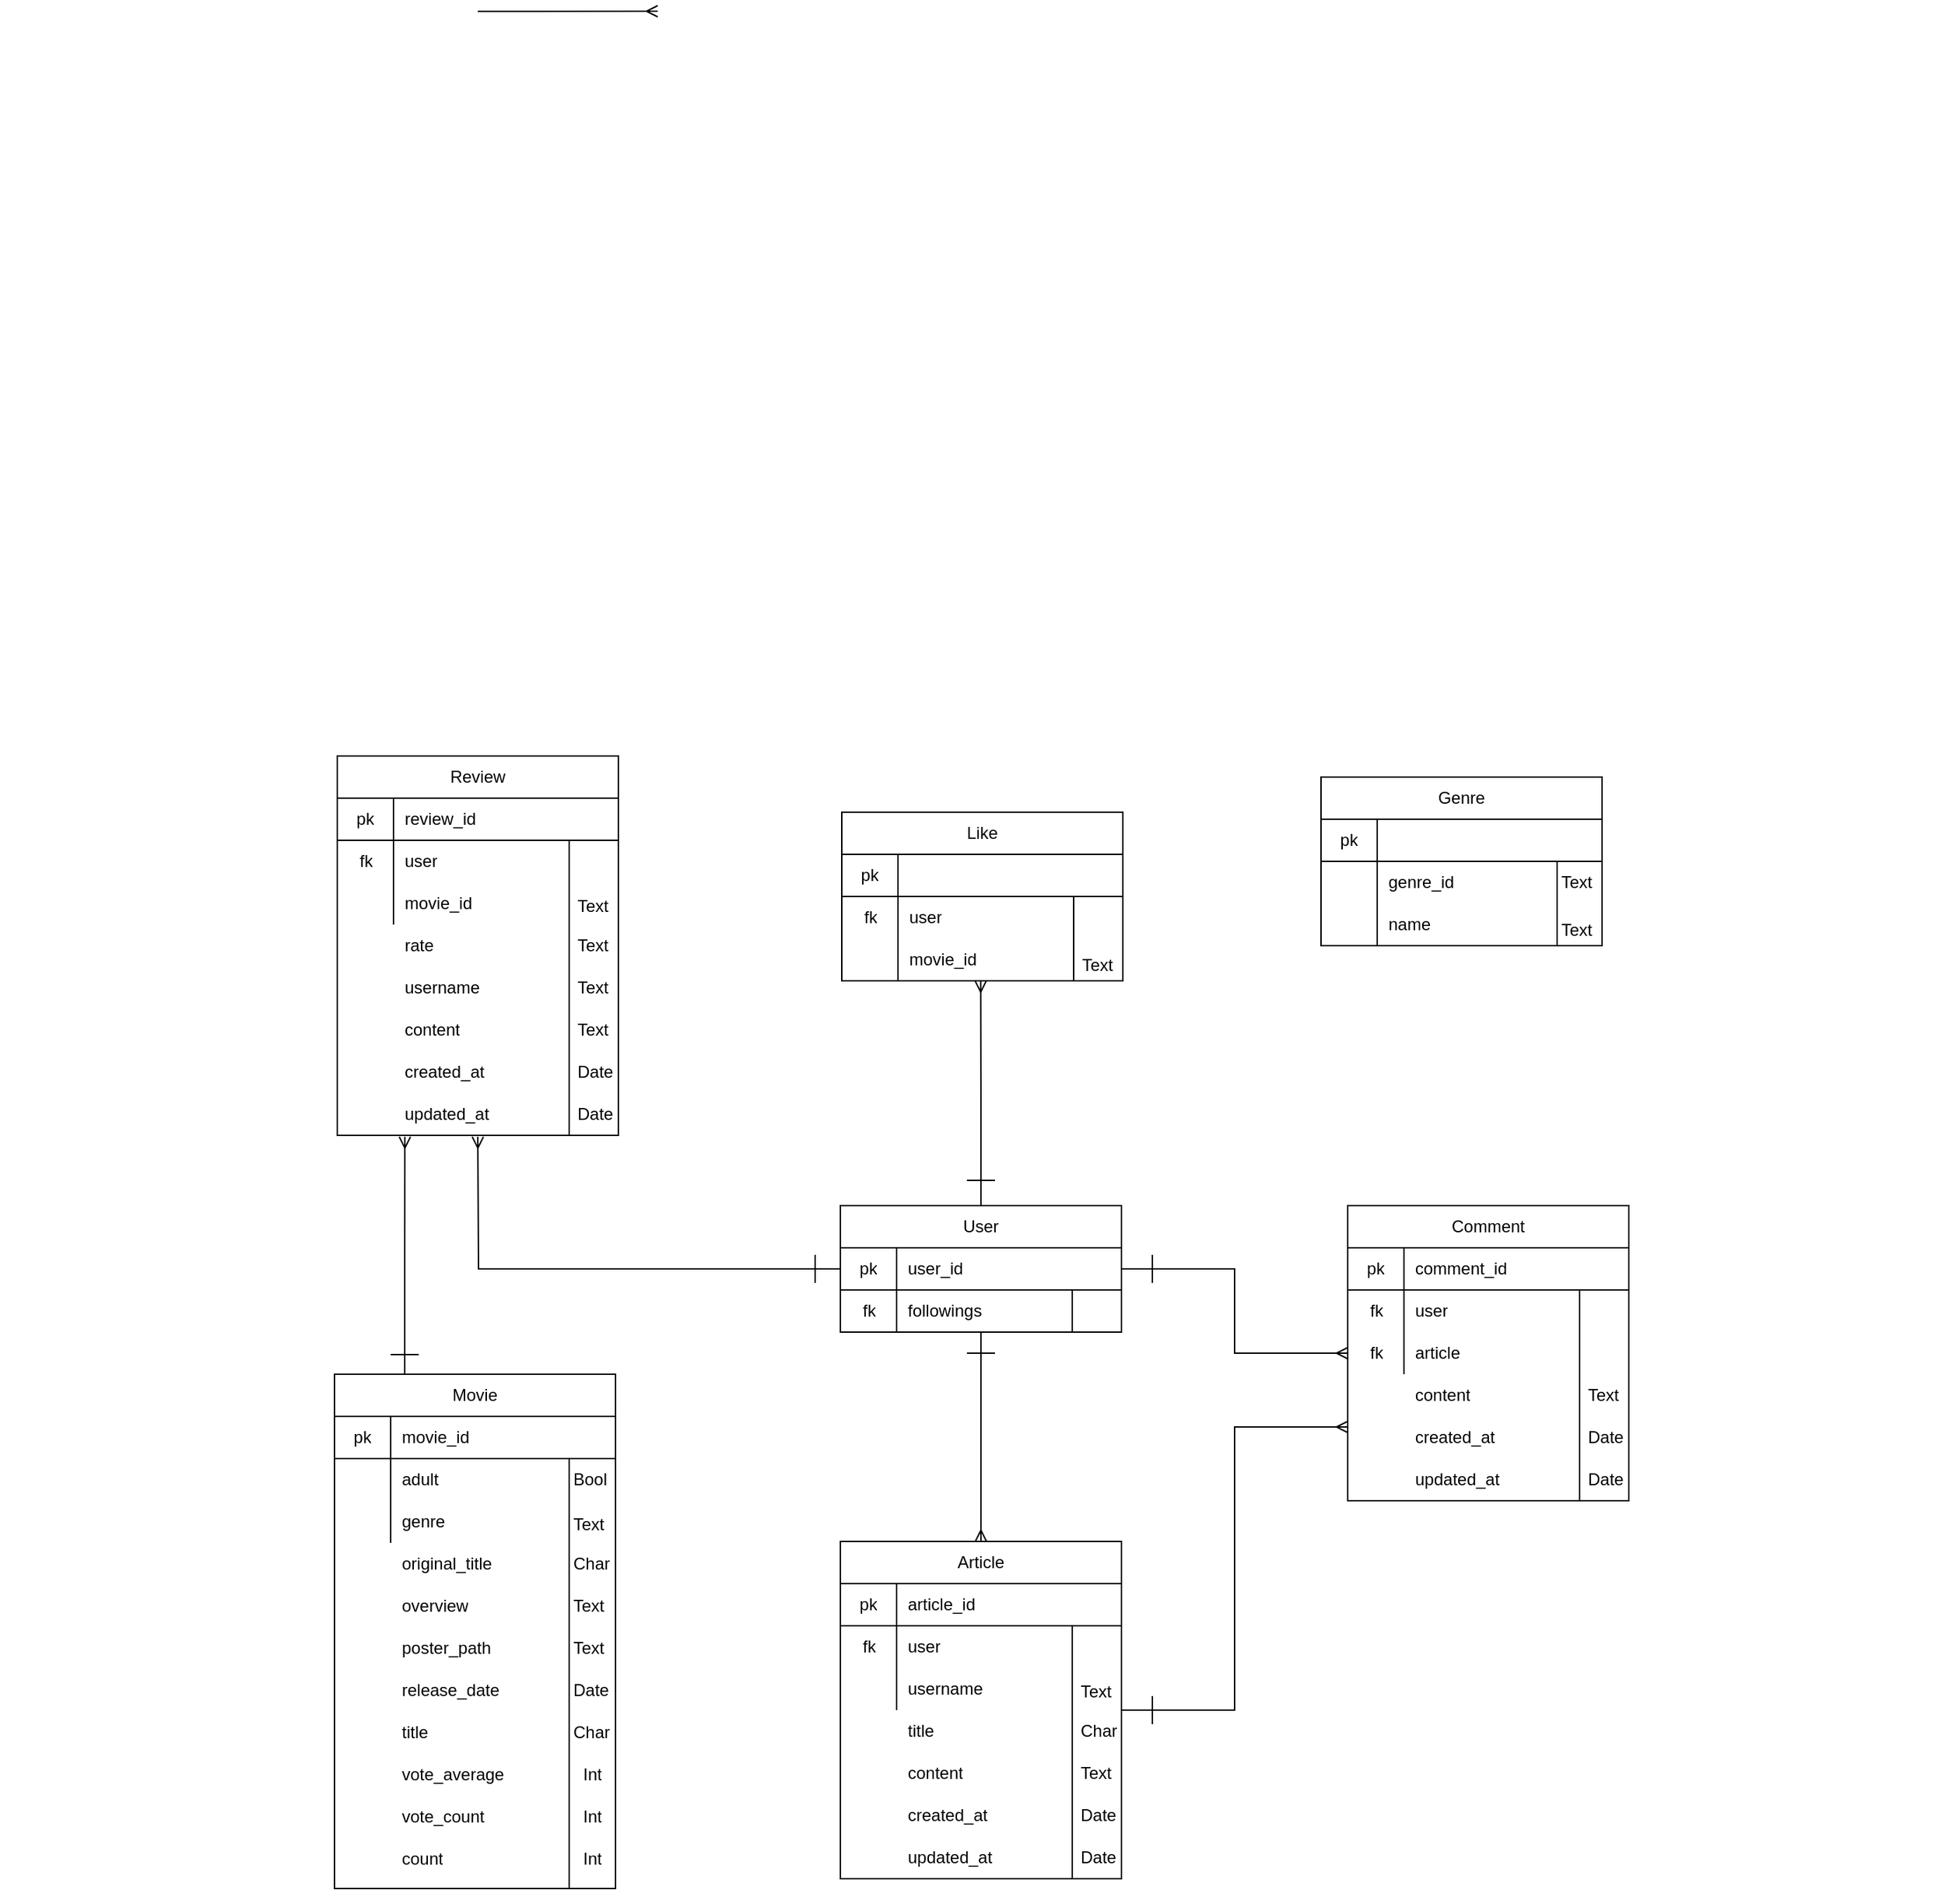 <mxfile version="14.6.13" type="device"><diagram id="C5RBs43oDa-KdzZeNtuy" name="Page-1"><mxGraphModel dx="1859" dy="953" grid="1" gridSize="10" guides="1" tooltips="1" connect="1" arrows="1" fold="1" page="1" pageScale="1" pageWidth="827" pageHeight="1169" math="0" shadow="0"><root><mxCell id="WIyWlLk6GJQsqaUBKTNV-0"/><mxCell id="WIyWlLk6GJQsqaUBKTNV-1" parent="WIyWlLk6GJQsqaUBKTNV-0"/><mxCell id="wO3WWl3nC3NKgHfBiNuv-195" value="" style="group;verticalAlign=middle;" vertex="1" connectable="0" parent="WIyWlLk6GJQsqaUBKTNV-1"><mxGeometry x="40" y="650" width="300" height="380" as="geometry"/></mxCell><mxCell id="zkfFHV4jXpPFQw0GAbJ--26" value="" style="endArrow=ERmany;shadow=0;strokeWidth=1;rounded=0;endFill=0;edgeStyle=elbowEdgeStyle;elbow=vertical;" parent="WIyWlLk6GJQsqaUBKTNV-1" edge="1"><mxGeometry x="0.5" y="41" relative="1" as="geometry"><mxPoint x="380" y="189.118" as="sourcePoint"/><mxPoint x="508" y="189.118" as="targetPoint"/><mxPoint x="-40" y="32" as="offset"/></mxGeometry></mxCell><mxCell id="wO3WWl3nC3NKgHfBiNuv-262" value="" style="group;verticalAlign=middle;" vertex="1" connectable="0" parent="WIyWlLk6GJQsqaUBKTNV-1"><mxGeometry x="980" y="730" width="443" height="580" as="geometry"/></mxCell><mxCell id="wO3WWl3nC3NKgHfBiNuv-263" value="" style="group" vertex="1" connectable="0" parent="wO3WWl3nC3NKgHfBiNuv-262"><mxGeometry width="443" height="580" as="geometry"/></mxCell><mxCell id="wO3WWl3nC3NKgHfBiNuv-264" value="" style="group" vertex="1" connectable="0" parent="wO3WWl3nC3NKgHfBiNuv-263"><mxGeometry y="4" width="233" height="515" as="geometry"/></mxCell><mxCell id="wO3WWl3nC3NKgHfBiNuv-265" value="" style="group" vertex="1" connectable="0" parent="wO3WWl3nC3NKgHfBiNuv-264"><mxGeometry width="200" height="120" as="geometry"/></mxCell><mxCell id="wO3WWl3nC3NKgHfBiNuv-266" value="&lt;span style=&quot;font-weight: 400&quot;&gt;Genre&lt;/span&gt;" style="shape=table;html=1;whiteSpace=wrap;startSize=30;container=1;collapsible=0;childLayout=tableLayout;fixedRows=1;rowLines=0;fontStyle=1;align=center;rounded=0;strokeWidth=1;fillColor=none;" vertex="1" parent="wO3WWl3nC3NKgHfBiNuv-265"><mxGeometry width="200" height="120" as="geometry"/></mxCell><mxCell id="wO3WWl3nC3NKgHfBiNuv-267" value="" style="shape=partialRectangle;html=1;whiteSpace=wrap;collapsible=0;dropTarget=0;pointerEvents=0;fillColor=none;top=0;left=0;bottom=1;right=0;points=[[0,0.5],[1,0.5]];portConstraint=eastwest;" vertex="1" parent="wO3WWl3nC3NKgHfBiNuv-266"><mxGeometry y="30" width="200" height="30" as="geometry"/></mxCell><mxCell id="wO3WWl3nC3NKgHfBiNuv-268" value="&lt;span style=&quot;text-align: left&quot;&gt;pk&lt;/span&gt;" style="shape=partialRectangle;html=1;whiteSpace=wrap;connectable=0;fillColor=none;top=0;left=0;bottom=0;right=0;overflow=hidden;" vertex="1" parent="wO3WWl3nC3NKgHfBiNuv-267"><mxGeometry width="40" height="30" as="geometry"/></mxCell><mxCell id="wO3WWl3nC3NKgHfBiNuv-269" value="" style="shape=partialRectangle;html=1;whiteSpace=wrap;connectable=0;fillColor=none;top=0;left=0;bottom=0;right=0;align=left;spacingLeft=6;overflow=hidden;" vertex="1" parent="wO3WWl3nC3NKgHfBiNuv-267"><mxGeometry x="40" width="160" height="30" as="geometry"/></mxCell><mxCell id="wO3WWl3nC3NKgHfBiNuv-270" value="" style="shape=partialRectangle;html=1;whiteSpace=wrap;collapsible=0;dropTarget=0;pointerEvents=0;fillColor=none;top=0;left=0;bottom=0;right=0;points=[[0,0.5],[1,0.5]];portConstraint=eastwest;" vertex="1" parent="wO3WWl3nC3NKgHfBiNuv-266"><mxGeometry y="60" width="200" height="30" as="geometry"/></mxCell><mxCell id="wO3WWl3nC3NKgHfBiNuv-271" value="" style="shape=partialRectangle;html=1;whiteSpace=wrap;connectable=0;fillColor=none;top=0;left=0;bottom=0;right=0;overflow=hidden;" vertex="1" parent="wO3WWl3nC3NKgHfBiNuv-270"><mxGeometry width="40" height="30" as="geometry"/></mxCell><mxCell id="wO3WWl3nC3NKgHfBiNuv-272" value="genre_id" style="shape=partialRectangle;html=1;whiteSpace=wrap;connectable=0;fillColor=none;top=0;left=0;bottom=0;right=0;align=left;spacingLeft=6;overflow=hidden;verticalAlign=middle;horizontal=1;allowArrows=1;recursiveResize=1;" vertex="1" parent="wO3WWl3nC3NKgHfBiNuv-270"><mxGeometry x="40" width="160" height="30" as="geometry"/></mxCell><mxCell id="wO3WWl3nC3NKgHfBiNuv-273" value="" style="shape=partialRectangle;html=1;whiteSpace=wrap;collapsible=0;dropTarget=0;pointerEvents=0;fillColor=none;top=0;left=0;bottom=0;right=0;points=[[0,0.5],[1,0.5]];portConstraint=eastwest;" vertex="1" parent="wO3WWl3nC3NKgHfBiNuv-266"><mxGeometry y="90" width="200" height="30" as="geometry"/></mxCell><mxCell id="wO3WWl3nC3NKgHfBiNuv-274" value="" style="shape=partialRectangle;html=1;whiteSpace=wrap;connectable=0;fillColor=none;top=0;left=0;bottom=0;right=0;overflow=hidden;" vertex="1" parent="wO3WWl3nC3NKgHfBiNuv-273"><mxGeometry width="40" height="30" as="geometry"/></mxCell><mxCell id="wO3WWl3nC3NKgHfBiNuv-275" value="name" style="shape=partialRectangle;html=1;whiteSpace=wrap;connectable=0;fillColor=none;top=0;left=0;bottom=0;right=0;align=left;spacingLeft=6;overflow=hidden;" vertex="1" parent="wO3WWl3nC3NKgHfBiNuv-273"><mxGeometry x="40" width="160" height="30" as="geometry"/></mxCell><mxCell id="wO3WWl3nC3NKgHfBiNuv-276" value="" style="shape=partialRectangle;html=1;whiteSpace=wrap;connectable=0;fillColor=none;top=0;left=0;bottom=0;right=0;align=left;spacingLeft=6;overflow=hidden;" vertex="1" parent="wO3WWl3nC3NKgHfBiNuv-265"><mxGeometry x="8" y="60" width="22" height="30" as="geometry"/></mxCell><mxCell id="wO3WWl3nC3NKgHfBiNuv-317" value="Text" style="shape=partialRectangle;html=1;whiteSpace=wrap;connectable=0;fillColor=none;top=0;left=0;bottom=0;right=0;align=left;spacingLeft=6;overflow=hidden;" vertex="1" parent="wO3WWl3nC3NKgHfBiNuv-264"><mxGeometry x="182" y="425" width="140" height="30" as="geometry"/></mxCell><mxCell id="wO3WWl3nC3NKgHfBiNuv-322" value="&lt;span style=&quot;font-weight: 400&quot;&gt;Comment&lt;/span&gt;" style="shape=table;html=1;whiteSpace=wrap;startSize=30;container=1;collapsible=0;childLayout=tableLayout;fixedRows=1;rowLines=0;fontStyle=1;align=center;rounded=0;strokeWidth=1;fillColor=none;" vertex="1" parent="wO3WWl3nC3NKgHfBiNuv-264"><mxGeometry x="19" y="305" width="200" height="210" as="geometry"/></mxCell><mxCell id="wO3WWl3nC3NKgHfBiNuv-323" value="" style="shape=partialRectangle;html=1;whiteSpace=wrap;collapsible=0;dropTarget=0;pointerEvents=0;fillColor=none;top=0;left=0;bottom=1;right=0;points=[[0,0.5],[1,0.5]];portConstraint=eastwest;" vertex="1" parent="wO3WWl3nC3NKgHfBiNuv-322"><mxGeometry y="30" width="200" height="30" as="geometry"/></mxCell><mxCell id="wO3WWl3nC3NKgHfBiNuv-324" value="&lt;span style=&quot;text-align: left&quot;&gt;pk&lt;/span&gt;" style="shape=partialRectangle;html=1;whiteSpace=wrap;connectable=0;fillColor=none;top=0;left=0;bottom=0;right=0;overflow=hidden;" vertex="1" parent="wO3WWl3nC3NKgHfBiNuv-323"><mxGeometry width="40" height="30" as="geometry"/></mxCell><mxCell id="wO3WWl3nC3NKgHfBiNuv-325" value="comment_id" style="shape=partialRectangle;html=1;whiteSpace=wrap;connectable=0;fillColor=none;top=0;left=0;bottom=0;right=0;align=left;spacingLeft=6;overflow=hidden;" vertex="1" parent="wO3WWl3nC3NKgHfBiNuv-323"><mxGeometry x="40" width="160" height="30" as="geometry"/></mxCell><mxCell id="wO3WWl3nC3NKgHfBiNuv-326" value="" style="shape=partialRectangle;html=1;whiteSpace=wrap;collapsible=0;dropTarget=0;pointerEvents=0;fillColor=none;top=0;left=0;bottom=0;right=0;points=[[0,0.5],[1,0.5]];portConstraint=eastwest;" vertex="1" parent="wO3WWl3nC3NKgHfBiNuv-322"><mxGeometry y="60" width="200" height="30" as="geometry"/></mxCell><mxCell id="wO3WWl3nC3NKgHfBiNuv-327" value="" style="shape=partialRectangle;html=1;whiteSpace=wrap;connectable=0;fillColor=none;top=0;left=0;bottom=0;right=0;overflow=hidden;" vertex="1" parent="wO3WWl3nC3NKgHfBiNuv-326"><mxGeometry width="40" height="30" as="geometry"/></mxCell><mxCell id="wO3WWl3nC3NKgHfBiNuv-328" value="user" style="shape=partialRectangle;html=1;whiteSpace=wrap;connectable=0;fillColor=none;top=0;left=0;bottom=0;right=0;align=left;spacingLeft=6;overflow=hidden;" vertex="1" parent="wO3WWl3nC3NKgHfBiNuv-326"><mxGeometry x="40" width="160" height="30" as="geometry"/></mxCell><mxCell id="wO3WWl3nC3NKgHfBiNuv-329" value="" style="shape=partialRectangle;html=1;whiteSpace=wrap;collapsible=0;dropTarget=0;pointerEvents=0;fillColor=none;top=0;left=0;bottom=0;right=0;points=[[0,0.5],[1,0.5]];portConstraint=eastwest;" vertex="1" parent="wO3WWl3nC3NKgHfBiNuv-322"><mxGeometry y="90" width="200" height="30" as="geometry"/></mxCell><mxCell id="wO3WWl3nC3NKgHfBiNuv-330" value="" style="shape=partialRectangle;html=1;whiteSpace=wrap;connectable=0;fillColor=none;top=0;left=0;bottom=0;right=0;overflow=hidden;" vertex="1" parent="wO3WWl3nC3NKgHfBiNuv-329"><mxGeometry width="40" height="30" as="geometry"/></mxCell><mxCell id="wO3WWl3nC3NKgHfBiNuv-331" value="article" style="shape=partialRectangle;html=1;whiteSpace=wrap;connectable=0;fillColor=none;top=0;left=0;bottom=0;right=0;align=left;spacingLeft=6;overflow=hidden;" vertex="1" parent="wO3WWl3nC3NKgHfBiNuv-329"><mxGeometry x="40" width="160" height="30" as="geometry"/></mxCell><mxCell id="wO3WWl3nC3NKgHfBiNuv-332" value="content" style="shape=partialRectangle;html=1;whiteSpace=wrap;connectable=0;fillColor=none;top=0;left=0;bottom=0;right=0;align=left;spacingLeft=6;overflow=hidden;" vertex="1" parent="wO3WWl3nC3NKgHfBiNuv-264"><mxGeometry x="59" y="425" width="140" height="30" as="geometry"/></mxCell><mxCell id="wO3WWl3nC3NKgHfBiNuv-334" value="created_at" style="shape=partialRectangle;html=1;whiteSpace=wrap;connectable=0;fillColor=none;top=0;left=0;bottom=0;right=0;align=left;spacingLeft=6;overflow=hidden;" vertex="1" parent="wO3WWl3nC3NKgHfBiNuv-264"><mxGeometry x="59" y="455" width="140" height="30" as="geometry"/></mxCell><mxCell id="wO3WWl3nC3NKgHfBiNuv-335" value="updated_at" style="shape=partialRectangle;html=1;whiteSpace=wrap;connectable=0;fillColor=none;top=0;left=0;bottom=0;right=0;align=left;spacingLeft=6;overflow=hidden;" vertex="1" parent="wO3WWl3nC3NKgHfBiNuv-264"><mxGeometry x="59" y="485" width="140" height="30" as="geometry"/></mxCell><mxCell id="wO3WWl3nC3NKgHfBiNuv-340" value="fk" style="shape=partialRectangle;html=1;whiteSpace=wrap;connectable=0;fillColor=none;top=0;left=0;bottom=0;right=0;align=left;spacingLeft=6;overflow=hidden;" vertex="1" parent="wO3WWl3nC3NKgHfBiNuv-264"><mxGeometry x="27" y="395" width="140" height="30" as="geometry"/></mxCell><mxCell id="wO3WWl3nC3NKgHfBiNuv-320" value="Date" style="shape=partialRectangle;html=1;whiteSpace=wrap;connectable=0;fillColor=none;top=0;left=0;bottom=0;right=0;align=left;spacingLeft=6;overflow=hidden;" vertex="1" parent="wO3WWl3nC3NKgHfBiNuv-264"><mxGeometry x="182" y="485" width="140" height="30" as="geometry"/></mxCell><mxCell id="wO3WWl3nC3NKgHfBiNuv-319" value="Date" style="shape=partialRectangle;html=1;whiteSpace=wrap;connectable=0;fillColor=none;top=0;left=0;bottom=0;right=0;align=left;spacingLeft=6;overflow=hidden;" vertex="1" parent="wO3WWl3nC3NKgHfBiNuv-264"><mxGeometry x="182" y="455" width="140" height="30" as="geometry"/></mxCell><mxCell id="wO3WWl3nC3NKgHfBiNuv-341" value="fk" style="shape=partialRectangle;html=1;whiteSpace=wrap;connectable=0;fillColor=none;top=0;left=0;bottom=0;right=0;align=left;spacingLeft=6;overflow=hidden;" vertex="1" parent="wO3WWl3nC3NKgHfBiNuv-264"><mxGeometry x="27" y="365" width="140" height="30" as="geometry"/></mxCell><mxCell id="wO3WWl3nC3NKgHfBiNuv-336" value="" style="line;strokeWidth=1;direction=south;html=1;perimeter=backbonePerimeter;points=[];outlineConnect=0;rounded=0;fillColor=none;" vertex="1" parent="wO3WWl3nC3NKgHfBiNuv-264"><mxGeometry x="179" y="365" width="10" height="150" as="geometry"/></mxCell><mxCell id="wO3WWl3nC3NKgHfBiNuv-337" value="" style="shape=partialRectangle;html=1;whiteSpace=wrap;connectable=0;fillColor=none;top=0;left=0;bottom=0;right=0;align=left;spacingLeft=6;overflow=hidden;" vertex="1" parent="wO3WWl3nC3NKgHfBiNuv-264"><mxGeometry x="179" y="365" width="140" height="30" as="geometry"/></mxCell><mxCell id="wO3WWl3nC3NKgHfBiNuv-277" value="" style="line;strokeWidth=1;direction=south;html=1;perimeter=backbonePerimeter;points=[];outlineConnect=0;rounded=0;fillColor=none;" vertex="1" parent="wO3WWl3nC3NKgHfBiNuv-262"><mxGeometry x="163" y="64" width="10" height="60" as="geometry"/></mxCell><mxCell id="wO3WWl3nC3NKgHfBiNuv-278" value="Text" style="shape=partialRectangle;html=1;whiteSpace=wrap;connectable=0;fillColor=none;top=0;left=0;bottom=0;right=0;align=left;spacingLeft=6;overflow=hidden;" vertex="1" parent="wO3WWl3nC3NKgHfBiNuv-262"><mxGeometry x="163" y="64" width="140" height="30" as="geometry"/></mxCell><mxCell id="wO3WWl3nC3NKgHfBiNuv-279" value="Text" style="shape=partialRectangle;html=1;whiteSpace=wrap;connectable=0;fillColor=none;top=0;left=0;bottom=0;right=0;align=left;spacingLeft=6;overflow=hidden;" vertex="1" parent="wO3WWl3nC3NKgHfBiNuv-262"><mxGeometry x="163" y="96" width="140" height="34" as="geometry"/></mxCell><mxCell id="wO3WWl3nC3NKgHfBiNuv-313" value="" style="group" vertex="1" connectable="0" parent="WIyWlLk6GJQsqaUBKTNV-1"><mxGeometry x="260" y="690" width="320" height="730" as="geometry"/></mxCell><mxCell id="wO3WWl3nC3NKgHfBiNuv-280" value="" style="group" vertex="1" connectable="0" parent="wO3WWl3nC3NKgHfBiNuv-313"><mxGeometry width="320" height="730" as="geometry"/></mxCell><mxCell id="wO3WWl3nC3NKgHfBiNuv-281" value="" style="group" vertex="1" connectable="0" parent="wO3WWl3nC3NKgHfBiNuv-280"><mxGeometry width="320" height="730" as="geometry"/></mxCell><mxCell id="wO3WWl3nC3NKgHfBiNuv-290" value="" style="group" vertex="1" connectable="0" parent="wO3WWl3nC3NKgHfBiNuv-281"><mxGeometry y="4" width="320" height="726" as="geometry"/></mxCell><mxCell id="wO3WWl3nC3NKgHfBiNuv-162" value="" style="group" vertex="1" connectable="0" parent="wO3WWl3nC3NKgHfBiNuv-290"><mxGeometry x="18" y="461" width="300" height="380" as="geometry"/></mxCell><mxCell id="wO3WWl3nC3NKgHfBiNuv-59" value="" style="group" vertex="1" connectable="0" parent="wO3WWl3nC3NKgHfBiNuv-162"><mxGeometry width="300" height="380" as="geometry"/></mxCell><mxCell id="wO3WWl3nC3NKgHfBiNuv-69" value="Char" style="shape=partialRectangle;html=1;whiteSpace=wrap;connectable=0;fillColor=none;top=0;left=0;bottom=0;right=0;align=left;spacingLeft=6;overflow=hidden;" vertex="1" parent="wO3WWl3nC3NKgHfBiNuv-59"><mxGeometry x="162" y="124" width="140" height="30" as="geometry"/></mxCell><mxCell id="wO3WWl3nC3NKgHfBiNuv-70" value="Text" style="shape=partialRectangle;html=1;whiteSpace=wrap;connectable=0;fillColor=none;top=0;left=0;bottom=0;right=0;align=left;spacingLeft=6;overflow=hidden;" vertex="1" parent="wO3WWl3nC3NKgHfBiNuv-59"><mxGeometry x="162" y="154" width="140" height="30" as="geometry"/></mxCell><mxCell id="wO3WWl3nC3NKgHfBiNuv-71" value="Text" style="shape=partialRectangle;html=1;whiteSpace=wrap;connectable=0;fillColor=none;top=0;left=0;bottom=0;right=0;align=left;spacingLeft=6;overflow=hidden;" vertex="1" parent="wO3WWl3nC3NKgHfBiNuv-59"><mxGeometry x="162" y="184" width="140" height="30" as="geometry"/></mxCell><mxCell id="wO3WWl3nC3NKgHfBiNuv-72" value="Date" style="shape=partialRectangle;html=1;whiteSpace=wrap;connectable=0;fillColor=none;top=0;left=0;bottom=0;right=0;align=left;spacingLeft=6;overflow=hidden;" vertex="1" parent="wO3WWl3nC3NKgHfBiNuv-59"><mxGeometry x="162" y="214" width="140" height="30" as="geometry"/></mxCell><mxCell id="wO3WWl3nC3NKgHfBiNuv-73" value="Char" style="shape=partialRectangle;html=1;whiteSpace=wrap;connectable=0;fillColor=none;top=0;left=0;bottom=0;right=0;align=left;spacingLeft=6;overflow=hidden;" vertex="1" parent="wO3WWl3nC3NKgHfBiNuv-59"><mxGeometry x="162" y="244" width="140" height="30" as="geometry"/></mxCell><mxCell id="wO3WWl3nC3NKgHfBiNuv-74" value="Int" style="shape=partialRectangle;html=1;whiteSpace=wrap;connectable=0;fillColor=none;top=0;left=0;bottom=0;right=0;align=left;spacingLeft=6;overflow=hidden;" vertex="1" parent="wO3WWl3nC3NKgHfBiNuv-59"><mxGeometry x="169" y="274" width="140" height="30" as="geometry"/></mxCell><mxCell id="wO3WWl3nC3NKgHfBiNuv-75" value="Int" style="shape=partialRectangle;html=1;whiteSpace=wrap;connectable=0;fillColor=none;top=0;left=0;bottom=0;right=0;align=left;spacingLeft=6;overflow=hidden;" vertex="1" parent="wO3WWl3nC3NKgHfBiNuv-59"><mxGeometry x="169" y="304" width="140" height="30" as="geometry"/></mxCell><mxCell id="wO3WWl3nC3NKgHfBiNuv-76" value="Int" style="shape=partialRectangle;html=1;whiteSpace=wrap;connectable=0;fillColor=none;top=0;left=0;bottom=0;right=0;align=left;spacingLeft=6;overflow=hidden;" vertex="1" parent="wO3WWl3nC3NKgHfBiNuv-59"><mxGeometry x="169" y="334" width="140" height="30" as="geometry"/></mxCell><mxCell id="wO3WWl3nC3NKgHfBiNuv-77" value="" style="group" vertex="1" connectable="0" parent="wO3WWl3nC3NKgHfBiNuv-59"><mxGeometry y="4" width="200" height="366" as="geometry"/></mxCell><mxCell id="wO3WWl3nC3NKgHfBiNuv-37" value="&lt;span style=&quot;font-weight: 400&quot;&gt;Movie&lt;/span&gt;" style="shape=table;html=1;whiteSpace=wrap;startSize=30;container=1;collapsible=0;childLayout=tableLayout;fixedRows=1;rowLines=0;fontStyle=1;align=center;rounded=0;strokeWidth=1;fillColor=none;" vertex="1" parent="wO3WWl3nC3NKgHfBiNuv-77"><mxGeometry width="200" height="366" as="geometry"/></mxCell><mxCell id="wO3WWl3nC3NKgHfBiNuv-38" value="" style="shape=partialRectangle;html=1;whiteSpace=wrap;collapsible=0;dropTarget=0;pointerEvents=0;fillColor=none;top=0;left=0;bottom=1;right=0;points=[[0,0.5],[1,0.5]];portConstraint=eastwest;" vertex="1" parent="wO3WWl3nC3NKgHfBiNuv-37"><mxGeometry y="30" width="200" height="30" as="geometry"/></mxCell><mxCell id="wO3WWl3nC3NKgHfBiNuv-39" value="&lt;span style=&quot;text-align: left&quot;&gt;pk&lt;/span&gt;" style="shape=partialRectangle;html=1;whiteSpace=wrap;connectable=0;fillColor=none;top=0;left=0;bottom=0;right=0;overflow=hidden;" vertex="1" parent="wO3WWl3nC3NKgHfBiNuv-38"><mxGeometry width="40" height="30" as="geometry"/></mxCell><mxCell id="wO3WWl3nC3NKgHfBiNuv-40" value="movie_id" style="shape=partialRectangle;html=1;whiteSpace=wrap;connectable=0;fillColor=none;top=0;left=0;bottom=0;right=0;align=left;spacingLeft=6;overflow=hidden;" vertex="1" parent="wO3WWl3nC3NKgHfBiNuv-38"><mxGeometry x="40" width="160" height="30" as="geometry"/></mxCell><mxCell id="wO3WWl3nC3NKgHfBiNuv-41" value="" style="shape=partialRectangle;html=1;whiteSpace=wrap;collapsible=0;dropTarget=0;pointerEvents=0;fillColor=none;top=0;left=0;bottom=0;right=0;points=[[0,0.5],[1,0.5]];portConstraint=eastwest;" vertex="1" parent="wO3WWl3nC3NKgHfBiNuv-37"><mxGeometry y="60" width="200" height="30" as="geometry"/></mxCell><mxCell id="wO3WWl3nC3NKgHfBiNuv-42" value="" style="shape=partialRectangle;html=1;whiteSpace=wrap;connectable=0;fillColor=none;top=0;left=0;bottom=0;right=0;overflow=hidden;" vertex="1" parent="wO3WWl3nC3NKgHfBiNuv-41"><mxGeometry width="40" height="30" as="geometry"/></mxCell><mxCell id="wO3WWl3nC3NKgHfBiNuv-43" value="adult" style="shape=partialRectangle;html=1;whiteSpace=wrap;connectable=0;fillColor=none;top=0;left=0;bottom=0;right=0;align=left;spacingLeft=6;overflow=hidden;" vertex="1" parent="wO3WWl3nC3NKgHfBiNuv-41"><mxGeometry x="40" width="160" height="30" as="geometry"/></mxCell><mxCell id="wO3WWl3nC3NKgHfBiNuv-44" value="" style="shape=partialRectangle;html=1;whiteSpace=wrap;collapsible=0;dropTarget=0;pointerEvents=0;fillColor=none;top=0;left=0;bottom=0;right=0;points=[[0,0.5],[1,0.5]];portConstraint=eastwest;" vertex="1" parent="wO3WWl3nC3NKgHfBiNuv-37"><mxGeometry y="90" width="200" height="30" as="geometry"/></mxCell><mxCell id="wO3WWl3nC3NKgHfBiNuv-45" value="" style="shape=partialRectangle;html=1;whiteSpace=wrap;connectable=0;fillColor=none;top=0;left=0;bottom=0;right=0;overflow=hidden;" vertex="1" parent="wO3WWl3nC3NKgHfBiNuv-44"><mxGeometry width="40" height="30" as="geometry"/></mxCell><mxCell id="wO3WWl3nC3NKgHfBiNuv-46" value="genre" style="shape=partialRectangle;html=1;whiteSpace=wrap;connectable=0;fillColor=none;top=0;left=0;bottom=0;right=0;align=left;spacingLeft=6;overflow=hidden;" vertex="1" parent="wO3WWl3nC3NKgHfBiNuv-44"><mxGeometry x="40" width="160" height="30" as="geometry"/></mxCell><mxCell id="wO3WWl3nC3NKgHfBiNuv-49" value="original_title" style="shape=partialRectangle;html=1;whiteSpace=wrap;connectable=0;fillColor=none;top=0;left=0;bottom=0;right=0;align=left;spacingLeft=6;overflow=hidden;" vertex="1" parent="wO3WWl3nC3NKgHfBiNuv-77"><mxGeometry x="40" y="120" width="140" height="30" as="geometry"/></mxCell><mxCell id="wO3WWl3nC3NKgHfBiNuv-50" value="overview" style="shape=partialRectangle;html=1;whiteSpace=wrap;connectable=0;fillColor=none;top=0;left=0;bottom=0;right=0;align=left;spacingLeft=6;overflow=hidden;" vertex="1" parent="wO3WWl3nC3NKgHfBiNuv-77"><mxGeometry x="40" y="150" width="140" height="30" as="geometry"/></mxCell><mxCell id="wO3WWl3nC3NKgHfBiNuv-51" value="poster_path" style="shape=partialRectangle;html=1;whiteSpace=wrap;connectable=0;fillColor=none;top=0;left=0;bottom=0;right=0;align=left;spacingLeft=6;overflow=hidden;" vertex="1" parent="wO3WWl3nC3NKgHfBiNuv-77"><mxGeometry x="40" y="180" width="140" height="30" as="geometry"/></mxCell><mxCell id="wO3WWl3nC3NKgHfBiNuv-52" value="release_date" style="shape=partialRectangle;html=1;whiteSpace=wrap;connectable=0;fillColor=none;top=0;left=0;bottom=0;right=0;align=left;spacingLeft=6;overflow=hidden;" vertex="1" parent="wO3WWl3nC3NKgHfBiNuv-77"><mxGeometry x="40" y="210" width="140" height="30" as="geometry"/></mxCell><mxCell id="wO3WWl3nC3NKgHfBiNuv-53" value="title" style="shape=partialRectangle;html=1;whiteSpace=wrap;connectable=0;fillColor=none;top=0;left=0;bottom=0;right=0;align=left;spacingLeft=6;overflow=hidden;" vertex="1" parent="wO3WWl3nC3NKgHfBiNuv-77"><mxGeometry x="40" y="240" width="140" height="30" as="geometry"/></mxCell><mxCell id="wO3WWl3nC3NKgHfBiNuv-54" value="vote_average" style="shape=partialRectangle;html=1;whiteSpace=wrap;connectable=0;fillColor=none;top=0;left=0;bottom=0;right=0;align=left;spacingLeft=6;overflow=hidden;" vertex="1" parent="wO3WWl3nC3NKgHfBiNuv-77"><mxGeometry x="40" y="270" width="140" height="30" as="geometry"/></mxCell><mxCell id="wO3WWl3nC3NKgHfBiNuv-55" value="vote_count" style="shape=partialRectangle;html=1;whiteSpace=wrap;connectable=0;fillColor=none;top=0;left=0;bottom=0;right=0;align=left;spacingLeft=6;overflow=hidden;" vertex="1" parent="wO3WWl3nC3NKgHfBiNuv-77"><mxGeometry x="40" y="300" width="140" height="30" as="geometry"/></mxCell><mxCell id="wO3WWl3nC3NKgHfBiNuv-56" value="count" style="shape=partialRectangle;html=1;whiteSpace=wrap;connectable=0;fillColor=none;top=0;left=0;bottom=0;right=0;align=left;spacingLeft=6;overflow=hidden;" vertex="1" parent="wO3WWl3nC3NKgHfBiNuv-77"><mxGeometry x="40" y="330" width="140" height="30" as="geometry"/></mxCell><mxCell id="wO3WWl3nC3NKgHfBiNuv-62" value="" style="line;strokeWidth=1;direction=south;html=1;perimeter=backbonePerimeter;points=[];outlineConnect=0;rounded=0;fillColor=none;" vertex="1" parent="wO3WWl3nC3NKgHfBiNuv-162"><mxGeometry x="162" y="64" width="10" height="306" as="geometry"/></mxCell><mxCell id="wO3WWl3nC3NKgHfBiNuv-67" value="Bool" style="shape=partialRectangle;html=1;whiteSpace=wrap;connectable=0;fillColor=none;top=0;left=0;bottom=0;right=0;align=left;spacingLeft=6;overflow=hidden;" vertex="1" parent="wO3WWl3nC3NKgHfBiNuv-162"><mxGeometry x="162" y="64" width="140" height="30" as="geometry"/></mxCell><mxCell id="wO3WWl3nC3NKgHfBiNuv-68" value="Text" style="shape=partialRectangle;html=1;whiteSpace=wrap;connectable=0;fillColor=none;top=0;left=0;bottom=0;right=0;align=left;spacingLeft=6;overflow=hidden;" vertex="1" parent="wO3WWl3nC3NKgHfBiNuv-162"><mxGeometry x="162" y="96" width="140" height="30" as="geometry"/></mxCell><mxCell id="wO3WWl3nC3NKgHfBiNuv-129" value="" style="group" vertex="1" connectable="0" parent="wO3WWl3nC3NKgHfBiNuv-290"><mxGeometry x="20" y="21" width="300" height="380" as="geometry"/></mxCell><mxCell id="wO3WWl3nC3NKgHfBiNuv-138" value="" style="group" vertex="1" connectable="0" parent="wO3WWl3nC3NKgHfBiNuv-129"><mxGeometry y="4" width="200" height="366" as="geometry"/></mxCell><mxCell id="wO3WWl3nC3NKgHfBiNuv-139" value="&lt;span style=&quot;font-weight: 400&quot;&gt;Review&lt;/span&gt;" style="shape=table;html=1;whiteSpace=wrap;startSize=30;container=1;collapsible=0;childLayout=tableLayout;fixedRows=1;rowLines=0;fontStyle=1;align=center;rounded=0;strokeWidth=1;fillColor=none;" vertex="1" parent="wO3WWl3nC3NKgHfBiNuv-138"><mxGeometry width="200" height="270" as="geometry"/></mxCell><mxCell id="wO3WWl3nC3NKgHfBiNuv-140" value="" style="shape=partialRectangle;html=1;whiteSpace=wrap;collapsible=0;dropTarget=0;pointerEvents=0;fillColor=none;top=0;left=0;bottom=1;right=0;points=[[0,0.5],[1,0.5]];portConstraint=eastwest;" vertex="1" parent="wO3WWl3nC3NKgHfBiNuv-139"><mxGeometry y="30" width="200" height="30" as="geometry"/></mxCell><mxCell id="wO3WWl3nC3NKgHfBiNuv-141" value="&lt;span style=&quot;text-align: left&quot;&gt;pk&lt;/span&gt;" style="shape=partialRectangle;html=1;whiteSpace=wrap;connectable=0;fillColor=none;top=0;left=0;bottom=0;right=0;overflow=hidden;" vertex="1" parent="wO3WWl3nC3NKgHfBiNuv-140"><mxGeometry width="40" height="30" as="geometry"/></mxCell><mxCell id="wO3WWl3nC3NKgHfBiNuv-142" value="review_id" style="shape=partialRectangle;html=1;whiteSpace=wrap;connectable=0;fillColor=none;top=0;left=0;bottom=0;right=0;align=left;spacingLeft=6;overflow=hidden;" vertex="1" parent="wO3WWl3nC3NKgHfBiNuv-140"><mxGeometry x="40" width="160" height="30" as="geometry"/></mxCell><mxCell id="wO3WWl3nC3NKgHfBiNuv-143" value="" style="shape=partialRectangle;html=1;whiteSpace=wrap;collapsible=0;dropTarget=0;pointerEvents=0;fillColor=none;top=0;left=0;bottom=0;right=0;points=[[0,0.5],[1,0.5]];portConstraint=eastwest;" vertex="1" parent="wO3WWl3nC3NKgHfBiNuv-139"><mxGeometry y="60" width="200" height="30" as="geometry"/></mxCell><mxCell id="wO3WWl3nC3NKgHfBiNuv-144" value="" style="shape=partialRectangle;html=1;whiteSpace=wrap;connectable=0;fillColor=none;top=0;left=0;bottom=0;right=0;overflow=hidden;" vertex="1" parent="wO3WWl3nC3NKgHfBiNuv-143"><mxGeometry width="40" height="30" as="geometry"/></mxCell><mxCell id="wO3WWl3nC3NKgHfBiNuv-145" value="user" style="shape=partialRectangle;html=1;whiteSpace=wrap;connectable=0;fillColor=none;top=0;left=0;bottom=0;right=0;align=left;spacingLeft=6;overflow=hidden;" vertex="1" parent="wO3WWl3nC3NKgHfBiNuv-143"><mxGeometry x="40" width="160" height="30" as="geometry"/></mxCell><mxCell id="wO3WWl3nC3NKgHfBiNuv-146" value="" style="shape=partialRectangle;html=1;whiteSpace=wrap;collapsible=0;dropTarget=0;pointerEvents=0;fillColor=none;top=0;left=0;bottom=0;right=0;points=[[0,0.5],[1,0.5]];portConstraint=eastwest;" vertex="1" parent="wO3WWl3nC3NKgHfBiNuv-139"><mxGeometry y="90" width="200" height="30" as="geometry"/></mxCell><mxCell id="wO3WWl3nC3NKgHfBiNuv-147" value="" style="shape=partialRectangle;html=1;whiteSpace=wrap;connectable=0;fillColor=none;top=0;left=0;bottom=0;right=0;overflow=hidden;" vertex="1" parent="wO3WWl3nC3NKgHfBiNuv-146"><mxGeometry width="40" height="30" as="geometry"/></mxCell><mxCell id="wO3WWl3nC3NKgHfBiNuv-148" value="movie_id" style="shape=partialRectangle;html=1;whiteSpace=wrap;connectable=0;fillColor=none;top=0;left=0;bottom=0;right=0;align=left;spacingLeft=6;overflow=hidden;" vertex="1" parent="wO3WWl3nC3NKgHfBiNuv-146"><mxGeometry x="40" width="160" height="30" as="geometry"/></mxCell><mxCell id="wO3WWl3nC3NKgHfBiNuv-149" value="rate" style="shape=partialRectangle;html=1;whiteSpace=wrap;connectable=0;fillColor=none;top=0;left=0;bottom=0;right=0;align=left;spacingLeft=6;overflow=hidden;" vertex="1" parent="wO3WWl3nC3NKgHfBiNuv-138"><mxGeometry x="40" y="120" width="140" height="30" as="geometry"/></mxCell><mxCell id="wO3WWl3nC3NKgHfBiNuv-150" value="username" style="shape=partialRectangle;html=1;whiteSpace=wrap;connectable=0;fillColor=none;top=0;left=0;bottom=0;right=0;align=left;spacingLeft=6;overflow=hidden;" vertex="1" parent="wO3WWl3nC3NKgHfBiNuv-138"><mxGeometry x="40" y="150" width="140" height="30" as="geometry"/></mxCell><mxCell id="wO3WWl3nC3NKgHfBiNuv-151" value="content" style="shape=partialRectangle;html=1;whiteSpace=wrap;connectable=0;fillColor=none;top=0;left=0;bottom=0;right=0;align=left;spacingLeft=6;overflow=hidden;" vertex="1" parent="wO3WWl3nC3NKgHfBiNuv-138"><mxGeometry x="40" y="180" width="140" height="30" as="geometry"/></mxCell><mxCell id="wO3WWl3nC3NKgHfBiNuv-152" value="created_at" style="shape=partialRectangle;html=1;whiteSpace=wrap;connectable=0;fillColor=none;top=0;left=0;bottom=0;right=0;align=left;spacingLeft=6;overflow=hidden;" vertex="1" parent="wO3WWl3nC3NKgHfBiNuv-138"><mxGeometry x="40" y="210" width="140" height="30" as="geometry"/></mxCell><mxCell id="wO3WWl3nC3NKgHfBiNuv-153" value="updated_at" style="shape=partialRectangle;html=1;whiteSpace=wrap;connectable=0;fillColor=none;top=0;left=0;bottom=0;right=0;align=left;spacingLeft=6;overflow=hidden;" vertex="1" parent="wO3WWl3nC3NKgHfBiNuv-138"><mxGeometry x="40" y="240" width="140" height="30" as="geometry"/></mxCell><mxCell id="wO3WWl3nC3NKgHfBiNuv-160" value="fk" style="shape=partialRectangle;html=1;whiteSpace=wrap;connectable=0;fillColor=none;top=0;left=0;bottom=0;right=0;align=left;spacingLeft=6;overflow=hidden;" vertex="1" parent="wO3WWl3nC3NKgHfBiNuv-138"><mxGeometry x="8" y="60" width="140" height="30" as="geometry"/></mxCell><mxCell id="wO3WWl3nC3NKgHfBiNuv-161" value="" style="group" vertex="1" connectable="0" parent="wO3WWl3nC3NKgHfBiNuv-129"><mxGeometry x="163" y="124" width="140" height="150" as="geometry"/></mxCell><mxCell id="wO3WWl3nC3NKgHfBiNuv-130" value="Text" style="shape=partialRectangle;html=1;whiteSpace=wrap;connectable=0;fillColor=none;top=0;left=0;bottom=0;right=0;align=left;spacingLeft=6;overflow=hidden;" vertex="1" parent="wO3WWl3nC3NKgHfBiNuv-161"><mxGeometry width="140" height="30" as="geometry"/></mxCell><mxCell id="wO3WWl3nC3NKgHfBiNuv-131" value="Text" style="shape=partialRectangle;html=1;whiteSpace=wrap;connectable=0;fillColor=none;top=0;left=0;bottom=0;right=0;align=left;spacingLeft=6;overflow=hidden;" vertex="1" parent="wO3WWl3nC3NKgHfBiNuv-161"><mxGeometry y="30" width="140" height="30" as="geometry"/></mxCell><mxCell id="wO3WWl3nC3NKgHfBiNuv-132" value="Text" style="shape=partialRectangle;html=1;whiteSpace=wrap;connectable=0;fillColor=none;top=0;left=0;bottom=0;right=0;align=left;spacingLeft=6;overflow=hidden;" vertex="1" parent="wO3WWl3nC3NKgHfBiNuv-161"><mxGeometry y="60" width="140" height="30" as="geometry"/></mxCell><mxCell id="wO3WWl3nC3NKgHfBiNuv-133" value="Date" style="shape=partialRectangle;html=1;whiteSpace=wrap;connectable=0;fillColor=none;top=0;left=0;bottom=0;right=0;align=left;spacingLeft=6;overflow=hidden;" vertex="1" parent="wO3WWl3nC3NKgHfBiNuv-161"><mxGeometry y="90" width="140" height="30" as="geometry"/></mxCell><mxCell id="wO3WWl3nC3NKgHfBiNuv-134" value="Date" style="shape=partialRectangle;html=1;whiteSpace=wrap;connectable=0;fillColor=none;top=0;left=0;bottom=0;right=0;align=left;spacingLeft=6;overflow=hidden;" vertex="1" parent="wO3WWl3nC3NKgHfBiNuv-161"><mxGeometry y="120" width="140" height="30" as="geometry"/></mxCell><mxCell id="wO3WWl3nC3NKgHfBiNuv-157" value="" style="line;strokeWidth=1;direction=south;html=1;perimeter=backbonePerimeter;points=[];outlineConnect=0;rounded=0;fillColor=none;" vertex="1" parent="wO3WWl3nC3NKgHfBiNuv-290"><mxGeometry x="180" y="85" width="10" height="210" as="geometry"/></mxCell><mxCell id="wO3WWl3nC3NKgHfBiNuv-158" value="" style="shape=partialRectangle;html=1;whiteSpace=wrap;connectable=0;fillColor=none;top=0;left=0;bottom=0;right=0;align=left;spacingLeft=6;overflow=hidden;" vertex="1" parent="wO3WWl3nC3NKgHfBiNuv-290"><mxGeometry x="180" y="85" width="140" height="30" as="geometry"/></mxCell><mxCell id="wO3WWl3nC3NKgHfBiNuv-159" value="Text" style="shape=partialRectangle;html=1;whiteSpace=wrap;connectable=0;fillColor=none;top=0;left=0;bottom=0;right=0;align=left;spacingLeft=6;overflow=hidden;" vertex="1" parent="wO3WWl3nC3NKgHfBiNuv-290"><mxGeometry x="183" y="117" width="140" height="30" as="geometry"/></mxCell><mxCell id="wO3WWl3nC3NKgHfBiNuv-402" value="" style="line;strokeWidth=1;html=1;rounded=0;fontSize=11;fillColor=none;" vertex="1" parent="wO3WWl3nC3NKgHfBiNuv-290"><mxGeometry x="58" y="446" width="20" height="10" as="geometry"/></mxCell><mxCell id="wO3WWl3nC3NKgHfBiNuv-314" value="" style="group" vertex="1" connectable="0" parent="WIyWlLk6GJQsqaUBKTNV-1"><mxGeometry x="545" y="741" width="396" height="674" as="geometry"/></mxCell><mxCell id="wO3WWl3nC3NKgHfBiNuv-315" value="" style="group" vertex="1" connectable="0" parent="wO3WWl3nC3NKgHfBiNuv-314"><mxGeometry x="-60" y="-30" width="456" height="704" as="geometry"/></mxCell><mxCell id="wO3WWl3nC3NKgHfBiNuv-316" value="" style="group" vertex="1" connectable="0" parent="wO3WWl3nC3NKgHfBiNuv-315"><mxGeometry width="456" height="704" as="geometry"/></mxCell><mxCell id="wO3WWl3nC3NKgHfBiNuv-321" value="" style="group" vertex="1" connectable="0" parent="wO3WWl3nC3NKgHfBiNuv-316"><mxGeometry y="4" width="456" height="700" as="geometry"/></mxCell><mxCell id="wO3WWl3nC3NKgHfBiNuv-362" value="" style="group" vertex="1" connectable="0" parent="wO3WWl3nC3NKgHfBiNuv-321"><mxGeometry x="153" y="320" width="303" height="380" as="geometry"/></mxCell><mxCell id="wO3WWl3nC3NKgHfBiNuv-363" value="" style="group" vertex="1" connectable="0" parent="wO3WWl3nC3NKgHfBiNuv-362"><mxGeometry width="303" height="380" as="geometry"/></mxCell><mxCell id="wO3WWl3nC3NKgHfBiNuv-365" value="" style="group" vertex="1" connectable="0" parent="wO3WWl3nC3NKgHfBiNuv-363"><mxGeometry y="4" width="303" height="366" as="geometry"/></mxCell><mxCell id="wO3WWl3nC3NKgHfBiNuv-385" value="" style="group" vertex="1" connectable="0" parent="wO3WWl3nC3NKgHfBiNuv-365"><mxGeometry width="200" height="90" as="geometry"/></mxCell><mxCell id="wO3WWl3nC3NKgHfBiNuv-366" value="&lt;span style=&quot;font-weight: 400&quot;&gt;User&lt;/span&gt;" style="shape=table;html=1;whiteSpace=wrap;startSize=30;container=1;collapsible=0;childLayout=tableLayout;fixedRows=1;rowLines=0;fontStyle=1;align=center;rounded=0;strokeWidth=1;fillColor=none;" vertex="1" parent="wO3WWl3nC3NKgHfBiNuv-385"><mxGeometry width="200" height="90" as="geometry"/></mxCell><mxCell id="wO3WWl3nC3NKgHfBiNuv-367" value="" style="shape=partialRectangle;html=1;whiteSpace=wrap;collapsible=0;dropTarget=0;pointerEvents=0;fillColor=none;top=0;left=0;bottom=1;right=0;points=[[0,0.5],[1,0.5]];portConstraint=eastwest;" vertex="1" parent="wO3WWl3nC3NKgHfBiNuv-366"><mxGeometry y="30" width="200" height="30" as="geometry"/></mxCell><mxCell id="wO3WWl3nC3NKgHfBiNuv-368" value="&lt;span style=&quot;text-align: left&quot;&gt;pk&lt;/span&gt;" style="shape=partialRectangle;html=1;whiteSpace=wrap;connectable=0;fillColor=none;top=0;left=0;bottom=0;right=0;overflow=hidden;" vertex="1" parent="wO3WWl3nC3NKgHfBiNuv-367"><mxGeometry width="40" height="30" as="geometry"/></mxCell><mxCell id="wO3WWl3nC3NKgHfBiNuv-369" value="user_id" style="shape=partialRectangle;html=1;whiteSpace=wrap;connectable=0;fillColor=none;top=0;left=0;bottom=0;right=0;align=left;spacingLeft=6;overflow=hidden;" vertex="1" parent="wO3WWl3nC3NKgHfBiNuv-367"><mxGeometry x="40" width="160" height="30" as="geometry"/></mxCell><mxCell id="wO3WWl3nC3NKgHfBiNuv-370" value="" style="shape=partialRectangle;html=1;whiteSpace=wrap;collapsible=0;dropTarget=0;pointerEvents=0;fillColor=none;top=0;left=0;bottom=0;right=0;points=[[0,0.5],[1,0.5]];portConstraint=eastwest;" vertex="1" parent="wO3WWl3nC3NKgHfBiNuv-366"><mxGeometry y="60" width="200" height="30" as="geometry"/></mxCell><mxCell id="wO3WWl3nC3NKgHfBiNuv-371" value="" style="shape=partialRectangle;html=1;whiteSpace=wrap;connectable=0;fillColor=none;top=0;left=0;bottom=0;right=0;overflow=hidden;" vertex="1" parent="wO3WWl3nC3NKgHfBiNuv-370"><mxGeometry width="40" height="30" as="geometry"/></mxCell><mxCell id="wO3WWl3nC3NKgHfBiNuv-372" value="followings" style="shape=partialRectangle;html=1;whiteSpace=wrap;connectable=0;fillColor=none;top=0;left=0;bottom=0;right=0;align=left;spacingLeft=6;overflow=hidden;" vertex="1" parent="wO3WWl3nC3NKgHfBiNuv-370"><mxGeometry x="40" width="160" height="30" as="geometry"/></mxCell><mxCell id="wO3WWl3nC3NKgHfBiNuv-382" value="fk" style="shape=partialRectangle;html=1;whiteSpace=wrap;connectable=0;fillColor=none;top=0;left=0;bottom=0;right=0;align=left;spacingLeft=6;overflow=hidden;" vertex="1" parent="wO3WWl3nC3NKgHfBiNuv-385"><mxGeometry x="8" y="60" width="140" height="30" as="geometry"/></mxCell><mxCell id="wO3WWl3nC3NKgHfBiNuv-393" value="" style="line;strokeWidth=1;html=1;rounded=0;fontSize=11;fillColor=none;" vertex="1" parent="wO3WWl3nC3NKgHfBiNuv-365"><mxGeometry x="90" y="100" width="20" height="10" as="geometry"/></mxCell><mxCell id="wO3WWl3nC3NKgHfBiNuv-395" value="" style="line;strokeWidth=1;html=1;rounded=0;fontSize=11;fillColor=none;rotation=90;" vertex="1" parent="wO3WWl3nC3NKgHfBiNuv-365"><mxGeometry x="212" y="40" width="20" height="10" as="geometry"/></mxCell><mxCell id="wO3WWl3nC3NKgHfBiNuv-396" value="" style="line;strokeWidth=1;html=1;rounded=0;fontSize=11;fillColor=none;rotation=90;" vertex="1" parent="wO3WWl3nC3NKgHfBiNuv-365"><mxGeometry x="212" y="354" width="20" height="10" as="geometry"/></mxCell><mxCell id="wO3WWl3nC3NKgHfBiNuv-383" value="" style="line;strokeWidth=1;direction=south;html=1;perimeter=backbonePerimeter;points=[];outlineConnect=0;rounded=0;fillColor=none;" vertex="1" parent="wO3WWl3nC3NKgHfBiNuv-362"><mxGeometry x="160" y="64" width="10" height="30" as="geometry"/></mxCell><mxCell id="wO3WWl3nC3NKgHfBiNuv-249" value="" style="group" vertex="1" connectable="0" parent="wO3WWl3nC3NKgHfBiNuv-321"><mxGeometry x="154" y="44" width="200" height="120" as="geometry"/></mxCell><mxCell id="wO3WWl3nC3NKgHfBiNuv-206" value="&lt;span style=&quot;font-weight: 400&quot;&gt;Like&lt;/span&gt;" style="shape=table;html=1;whiteSpace=wrap;startSize=30;container=1;collapsible=0;childLayout=tableLayout;fixedRows=1;rowLines=0;fontStyle=1;align=center;rounded=0;strokeWidth=1;fillColor=none;" vertex="1" parent="wO3WWl3nC3NKgHfBiNuv-249"><mxGeometry width="200" height="120" as="geometry"/></mxCell><mxCell id="wO3WWl3nC3NKgHfBiNuv-207" value="" style="shape=partialRectangle;html=1;whiteSpace=wrap;collapsible=0;dropTarget=0;pointerEvents=0;fillColor=none;top=0;left=0;bottom=1;right=0;points=[[0,0.5],[1,0.5]];portConstraint=eastwest;" vertex="1" parent="wO3WWl3nC3NKgHfBiNuv-206"><mxGeometry y="30" width="200" height="30" as="geometry"/></mxCell><mxCell id="wO3WWl3nC3NKgHfBiNuv-208" value="&lt;span style=&quot;text-align: left&quot;&gt;pk&lt;/span&gt;" style="shape=partialRectangle;html=1;whiteSpace=wrap;connectable=0;fillColor=none;top=0;left=0;bottom=0;right=0;overflow=hidden;" vertex="1" parent="wO3WWl3nC3NKgHfBiNuv-207"><mxGeometry width="40" height="30" as="geometry"/></mxCell><mxCell id="wO3WWl3nC3NKgHfBiNuv-209" value="" style="shape=partialRectangle;html=1;whiteSpace=wrap;connectable=0;fillColor=none;top=0;left=0;bottom=0;right=0;align=left;spacingLeft=6;overflow=hidden;" vertex="1" parent="wO3WWl3nC3NKgHfBiNuv-207"><mxGeometry x="40" width="160" height="30" as="geometry"/></mxCell><mxCell id="wO3WWl3nC3NKgHfBiNuv-210" value="" style="shape=partialRectangle;html=1;whiteSpace=wrap;collapsible=0;dropTarget=0;pointerEvents=0;fillColor=none;top=0;left=0;bottom=0;right=0;points=[[0,0.5],[1,0.5]];portConstraint=eastwest;" vertex="1" parent="wO3WWl3nC3NKgHfBiNuv-206"><mxGeometry y="60" width="200" height="30" as="geometry"/></mxCell><mxCell id="wO3WWl3nC3NKgHfBiNuv-211" value="" style="shape=partialRectangle;html=1;whiteSpace=wrap;connectable=0;fillColor=none;top=0;left=0;bottom=0;right=0;overflow=hidden;" vertex="1" parent="wO3WWl3nC3NKgHfBiNuv-210"><mxGeometry width="40" height="30" as="geometry"/></mxCell><mxCell id="wO3WWl3nC3NKgHfBiNuv-212" value="user" style="shape=partialRectangle;html=1;whiteSpace=wrap;connectable=0;fillColor=none;top=0;left=0;bottom=0;right=0;align=left;spacingLeft=6;overflow=hidden;verticalAlign=middle;horizontal=1;allowArrows=1;recursiveResize=1;" vertex="1" parent="wO3WWl3nC3NKgHfBiNuv-210"><mxGeometry x="40" width="160" height="30" as="geometry"/></mxCell><mxCell id="wO3WWl3nC3NKgHfBiNuv-213" value="" style="shape=partialRectangle;html=1;whiteSpace=wrap;collapsible=0;dropTarget=0;pointerEvents=0;fillColor=none;top=0;left=0;bottom=0;right=0;points=[[0,0.5],[1,0.5]];portConstraint=eastwest;" vertex="1" parent="wO3WWl3nC3NKgHfBiNuv-206"><mxGeometry y="90" width="200" height="30" as="geometry"/></mxCell><mxCell id="wO3WWl3nC3NKgHfBiNuv-214" value="" style="shape=partialRectangle;html=1;whiteSpace=wrap;connectable=0;fillColor=none;top=0;left=0;bottom=0;right=0;overflow=hidden;" vertex="1" parent="wO3WWl3nC3NKgHfBiNuv-213"><mxGeometry width="40" height="30" as="geometry"/></mxCell><mxCell id="wO3WWl3nC3NKgHfBiNuv-215" value="movie_id" style="shape=partialRectangle;html=1;whiteSpace=wrap;connectable=0;fillColor=none;top=0;left=0;bottom=0;right=0;align=left;spacingLeft=6;overflow=hidden;" vertex="1" parent="wO3WWl3nC3NKgHfBiNuv-213"><mxGeometry x="40" width="160" height="30" as="geometry"/></mxCell><mxCell id="wO3WWl3nC3NKgHfBiNuv-234" value="fk" style="shape=partialRectangle;html=1;whiteSpace=wrap;connectable=0;fillColor=none;top=0;left=0;bottom=0;right=0;align=left;spacingLeft=6;overflow=hidden;" vertex="1" parent="wO3WWl3nC3NKgHfBiNuv-249"><mxGeometry x="8" y="60" width="140" height="30" as="geometry"/></mxCell><mxCell id="wO3WWl3nC3NKgHfBiNuv-224" value="" style="line;strokeWidth=1;direction=south;html=1;perimeter=backbonePerimeter;points=[];outlineConnect=0;rounded=0;fillColor=none;" vertex="1" parent="wO3WWl3nC3NKgHfBiNuv-321"><mxGeometry x="314" y="104" width="10" height="60" as="geometry"/></mxCell><mxCell id="wO3WWl3nC3NKgHfBiNuv-225" value="" style="shape=partialRectangle;html=1;whiteSpace=wrap;connectable=0;fillColor=none;top=0;left=0;bottom=0;right=0;align=left;spacingLeft=6;overflow=hidden;" vertex="1" parent="wO3WWl3nC3NKgHfBiNuv-321"><mxGeometry x="314" y="104" width="140" height="30" as="geometry"/></mxCell><mxCell id="wO3WWl3nC3NKgHfBiNuv-226" value="Text" style="shape=partialRectangle;html=1;whiteSpace=wrap;connectable=0;fillColor=none;top=0;left=0;bottom=0;right=0;align=left;spacingLeft=6;overflow=hidden;" vertex="1" parent="wO3WWl3nC3NKgHfBiNuv-321"><mxGeometry x="317" y="136" width="140" height="34" as="geometry"/></mxCell><mxCell id="wO3WWl3nC3NKgHfBiNuv-394" value="" style="line;strokeWidth=1;html=1;rounded=0;fontSize=11;fillColor=none;rotation=90;" vertex="1" parent="wO3WWl3nC3NKgHfBiNuv-321"><mxGeometry x="125" y="364" width="20" height="10" as="geometry"/></mxCell><mxCell id="wO3WWl3nC3NKgHfBiNuv-397" value="" style="line;strokeWidth=1;html=1;rounded=0;fontSize=11;fillColor=none;" vertex="1" parent="wO3WWl3nC3NKgHfBiNuv-321"><mxGeometry x="243" y="301" width="20" height="10" as="geometry"/></mxCell><mxCell id="wO3WWl3nC3NKgHfBiNuv-282" value="Char" style="shape=partialRectangle;html=1;whiteSpace=wrap;connectable=0;fillColor=none;top=0;left=0;bottom=0;right=0;align=left;spacingLeft=6;overflow=hidden;" vertex="1" parent="WIyWlLk6GJQsqaUBKTNV-1"><mxGeometry x="801" y="1398" width="140" height="30" as="geometry"/></mxCell><mxCell id="wO3WWl3nC3NKgHfBiNuv-283" value="Text" style="shape=partialRectangle;html=1;whiteSpace=wrap;connectable=0;fillColor=none;top=0;left=0;bottom=0;right=0;align=left;spacingLeft=6;overflow=hidden;" vertex="1" parent="WIyWlLk6GJQsqaUBKTNV-1"><mxGeometry x="801" y="1428" width="140" height="30" as="geometry"/></mxCell><mxCell id="wO3WWl3nC3NKgHfBiNuv-284" value="Date" style="shape=partialRectangle;html=1;whiteSpace=wrap;connectable=0;fillColor=none;top=0;left=0;bottom=0;right=0;align=left;spacingLeft=6;overflow=hidden;" vertex="1" parent="WIyWlLk6GJQsqaUBKTNV-1"><mxGeometry x="801" y="1458" width="140" height="30" as="geometry"/></mxCell><mxCell id="wO3WWl3nC3NKgHfBiNuv-285" value="Date" style="shape=partialRectangle;html=1;whiteSpace=wrap;connectable=0;fillColor=none;top=0;left=0;bottom=0;right=0;align=left;spacingLeft=6;overflow=hidden;" vertex="1" parent="WIyWlLk6GJQsqaUBKTNV-1"><mxGeometry x="801" y="1488" width="140" height="30" as="geometry"/></mxCell><mxCell id="wO3WWl3nC3NKgHfBiNuv-390" style="edgeStyle=orthogonalEdgeStyle;rounded=0;orthogonalLoop=1;jettySize=auto;html=1;exitX=1;exitY=0.5;exitDx=0;exitDy=0;entryX=0;entryY=0.75;entryDx=0;entryDy=0;fontSize=11;endArrow=ERmany;endFill=0;" edge="1" parent="WIyWlLk6GJQsqaUBKTNV-1" source="wO3WWl3nC3NKgHfBiNuv-291" target="wO3WWl3nC3NKgHfBiNuv-322"><mxGeometry relative="1" as="geometry"/></mxCell><mxCell id="wO3WWl3nC3NKgHfBiNuv-291" value="&lt;span style=&quot;font-weight: 400&quot;&gt;Article&lt;/span&gt;" style="shape=table;html=1;whiteSpace=wrap;startSize=30;container=1;collapsible=0;childLayout=tableLayout;fixedRows=1;rowLines=0;fontStyle=1;align=center;rounded=0;strokeWidth=1;fillColor=none;" vertex="1" parent="WIyWlLk6GJQsqaUBKTNV-1"><mxGeometry x="638" y="1278" width="200" height="240" as="geometry"/></mxCell><mxCell id="wO3WWl3nC3NKgHfBiNuv-292" value="" style="shape=partialRectangle;html=1;whiteSpace=wrap;collapsible=0;dropTarget=0;pointerEvents=0;fillColor=none;top=0;left=0;bottom=1;right=0;points=[[0,0.5],[1,0.5]];portConstraint=eastwest;" vertex="1" parent="wO3WWl3nC3NKgHfBiNuv-291"><mxGeometry y="30" width="200" height="30" as="geometry"/></mxCell><mxCell id="wO3WWl3nC3NKgHfBiNuv-293" value="&lt;span style=&quot;text-align: left&quot;&gt;pk&lt;/span&gt;" style="shape=partialRectangle;html=1;whiteSpace=wrap;connectable=0;fillColor=none;top=0;left=0;bottom=0;right=0;overflow=hidden;" vertex="1" parent="wO3WWl3nC3NKgHfBiNuv-292"><mxGeometry width="40" height="30" as="geometry"/></mxCell><mxCell id="wO3WWl3nC3NKgHfBiNuv-294" value="article_id" style="shape=partialRectangle;html=1;whiteSpace=wrap;connectable=0;fillColor=none;top=0;left=0;bottom=0;right=0;align=left;spacingLeft=6;overflow=hidden;" vertex="1" parent="wO3WWl3nC3NKgHfBiNuv-292"><mxGeometry x="40" width="160" height="30" as="geometry"/></mxCell><mxCell id="wO3WWl3nC3NKgHfBiNuv-295" value="" style="shape=partialRectangle;html=1;whiteSpace=wrap;collapsible=0;dropTarget=0;pointerEvents=0;fillColor=none;top=0;left=0;bottom=0;right=0;points=[[0,0.5],[1,0.5]];portConstraint=eastwest;" vertex="1" parent="wO3WWl3nC3NKgHfBiNuv-291"><mxGeometry y="60" width="200" height="30" as="geometry"/></mxCell><mxCell id="wO3WWl3nC3NKgHfBiNuv-296" value="" style="shape=partialRectangle;html=1;whiteSpace=wrap;connectable=0;fillColor=none;top=0;left=0;bottom=0;right=0;overflow=hidden;" vertex="1" parent="wO3WWl3nC3NKgHfBiNuv-295"><mxGeometry width="40" height="30" as="geometry"/></mxCell><mxCell id="wO3WWl3nC3NKgHfBiNuv-297" value="user" style="shape=partialRectangle;html=1;whiteSpace=wrap;connectable=0;fillColor=none;top=0;left=0;bottom=0;right=0;align=left;spacingLeft=6;overflow=hidden;" vertex="1" parent="wO3WWl3nC3NKgHfBiNuv-295"><mxGeometry x="40" width="160" height="30" as="geometry"/></mxCell><mxCell id="wO3WWl3nC3NKgHfBiNuv-298" value="" style="shape=partialRectangle;html=1;whiteSpace=wrap;collapsible=0;dropTarget=0;pointerEvents=0;fillColor=none;top=0;left=0;bottom=0;right=0;points=[[0,0.5],[1,0.5]];portConstraint=eastwest;" vertex="1" parent="wO3WWl3nC3NKgHfBiNuv-291"><mxGeometry y="90" width="200" height="30" as="geometry"/></mxCell><mxCell id="wO3WWl3nC3NKgHfBiNuv-299" value="" style="shape=partialRectangle;html=1;whiteSpace=wrap;connectable=0;fillColor=none;top=0;left=0;bottom=0;right=0;overflow=hidden;" vertex="1" parent="wO3WWl3nC3NKgHfBiNuv-298"><mxGeometry width="40" height="30" as="geometry"/></mxCell><mxCell id="wO3WWl3nC3NKgHfBiNuv-300" value="username" style="shape=partialRectangle;html=1;whiteSpace=wrap;connectable=0;fillColor=none;top=0;left=0;bottom=0;right=0;align=left;spacingLeft=6;overflow=hidden;" vertex="1" parent="wO3WWl3nC3NKgHfBiNuv-298"><mxGeometry x="40" width="160" height="30" as="geometry"/></mxCell><mxCell id="wO3WWl3nC3NKgHfBiNuv-301" value="title" style="shape=partialRectangle;html=1;whiteSpace=wrap;connectable=0;fillColor=none;top=0;left=0;bottom=0;right=0;align=left;spacingLeft=6;overflow=hidden;" vertex="1" parent="WIyWlLk6GJQsqaUBKTNV-1"><mxGeometry x="678" y="1398" width="140" height="30" as="geometry"/></mxCell><mxCell id="wO3WWl3nC3NKgHfBiNuv-302" value="content" style="shape=partialRectangle;html=1;whiteSpace=wrap;connectable=0;fillColor=none;top=0;left=0;bottom=0;right=0;align=left;spacingLeft=6;overflow=hidden;" vertex="1" parent="WIyWlLk6GJQsqaUBKTNV-1"><mxGeometry x="678" y="1428" width="140" height="30" as="geometry"/></mxCell><mxCell id="wO3WWl3nC3NKgHfBiNuv-303" value="created_at" style="shape=partialRectangle;html=1;whiteSpace=wrap;connectable=0;fillColor=none;top=0;left=0;bottom=0;right=0;align=left;spacingLeft=6;overflow=hidden;" vertex="1" parent="WIyWlLk6GJQsqaUBKTNV-1"><mxGeometry x="678" y="1458" width="140" height="30" as="geometry"/></mxCell><mxCell id="wO3WWl3nC3NKgHfBiNuv-304" value="updated_at" style="shape=partialRectangle;html=1;whiteSpace=wrap;connectable=0;fillColor=none;top=0;left=0;bottom=0;right=0;align=left;spacingLeft=6;overflow=hidden;" vertex="1" parent="WIyWlLk6GJQsqaUBKTNV-1"><mxGeometry x="678" y="1488" width="140" height="30" as="geometry"/></mxCell><mxCell id="wO3WWl3nC3NKgHfBiNuv-309" value="" style="line;strokeWidth=1;direction=south;html=1;perimeter=backbonePerimeter;points=[];outlineConnect=0;rounded=0;fillColor=none;" vertex="1" parent="WIyWlLk6GJQsqaUBKTNV-1"><mxGeometry x="798" y="1338" width="10" height="180" as="geometry"/></mxCell><mxCell id="wO3WWl3nC3NKgHfBiNuv-310" value="" style="shape=partialRectangle;html=1;whiteSpace=wrap;connectable=0;fillColor=none;top=0;left=0;bottom=0;right=0;align=left;spacingLeft=6;overflow=hidden;" vertex="1" parent="WIyWlLk6GJQsqaUBKTNV-1"><mxGeometry x="798" y="1338" width="140" height="30" as="geometry"/></mxCell><mxCell id="wO3WWl3nC3NKgHfBiNuv-311" value="Text" style="shape=partialRectangle;html=1;whiteSpace=wrap;connectable=0;fillColor=none;top=0;left=0;bottom=0;right=0;align=left;spacingLeft=6;overflow=hidden;" vertex="1" parent="WIyWlLk6GJQsqaUBKTNV-1"><mxGeometry x="801" y="1370" width="140" height="30" as="geometry"/></mxCell><mxCell id="wO3WWl3nC3NKgHfBiNuv-312" value="fk" style="shape=partialRectangle;html=1;whiteSpace=wrap;connectable=0;fillColor=none;top=0;left=0;bottom=0;right=0;align=left;spacingLeft=6;overflow=hidden;" vertex="1" parent="WIyWlLk6GJQsqaUBKTNV-1"><mxGeometry x="646" y="1338" width="140" height="30" as="geometry"/></mxCell><mxCell id="wO3WWl3nC3NKgHfBiNuv-388" style="edgeStyle=orthogonalEdgeStyle;rounded=0;orthogonalLoop=1;jettySize=auto;html=1;exitX=0.5;exitY=0;exitDx=0;exitDy=0;endArrow=ERmany;endFill=0;fontSize=11;" edge="1" parent="WIyWlLk6GJQsqaUBKTNV-1" source="wO3WWl3nC3NKgHfBiNuv-366"><mxGeometry relative="1" as="geometry"><mxPoint x="737.833" y="879" as="targetPoint"/></mxGeometry></mxCell><mxCell id="wO3WWl3nC3NKgHfBiNuv-389" style="edgeStyle=orthogonalEdgeStyle;rounded=0;orthogonalLoop=1;jettySize=auto;html=1;exitX=1;exitY=0.5;exitDx=0;exitDy=0;entryX=0;entryY=0.5;entryDx=0;entryDy=0;fontSize=11;endArrow=ERmany;endFill=0;" edge="1" parent="WIyWlLk6GJQsqaUBKTNV-1" source="wO3WWl3nC3NKgHfBiNuv-367" target="wO3WWl3nC3NKgHfBiNuv-329"><mxGeometry relative="1" as="geometry"/></mxCell><mxCell id="wO3WWl3nC3NKgHfBiNuv-391" style="edgeStyle=orthogonalEdgeStyle;rounded=0;orthogonalLoop=1;jettySize=auto;html=1;exitX=0.5;exitY=1;exitDx=0;exitDy=0;entryX=0.5;entryY=0;entryDx=0;entryDy=0;fontSize=11;endArrow=ERmany;endFill=0;" edge="1" parent="WIyWlLk6GJQsqaUBKTNV-1" source="wO3WWl3nC3NKgHfBiNuv-366" target="wO3WWl3nC3NKgHfBiNuv-291"><mxGeometry relative="1" as="geometry"/></mxCell><mxCell id="wO3WWl3nC3NKgHfBiNuv-392" style="edgeStyle=orthogonalEdgeStyle;rounded=0;orthogonalLoop=1;jettySize=auto;html=1;exitX=0;exitY=0.5;exitDx=0;exitDy=0;fontSize=11;endArrow=ERmany;endFill=0;" edge="1" parent="WIyWlLk6GJQsqaUBKTNV-1" source="wO3WWl3nC3NKgHfBiNuv-367"><mxGeometry relative="1" as="geometry"><mxPoint x="380" y="990" as="targetPoint"/></mxGeometry></mxCell><mxCell id="wO3WWl3nC3NKgHfBiNuv-401" style="edgeStyle=orthogonalEdgeStyle;rounded=0;orthogonalLoop=1;jettySize=auto;html=1;exitX=0.25;exitY=0;exitDx=0;exitDy=0;fontSize=11;endArrow=ERmany;endFill=0;" edge="1" parent="WIyWlLk6GJQsqaUBKTNV-1" source="wO3WWl3nC3NKgHfBiNuv-37"><mxGeometry relative="1" as="geometry"><mxPoint x="328.095" y="990" as="targetPoint"/></mxGeometry></mxCell></root></mxGraphModel></diagram></mxfile>
